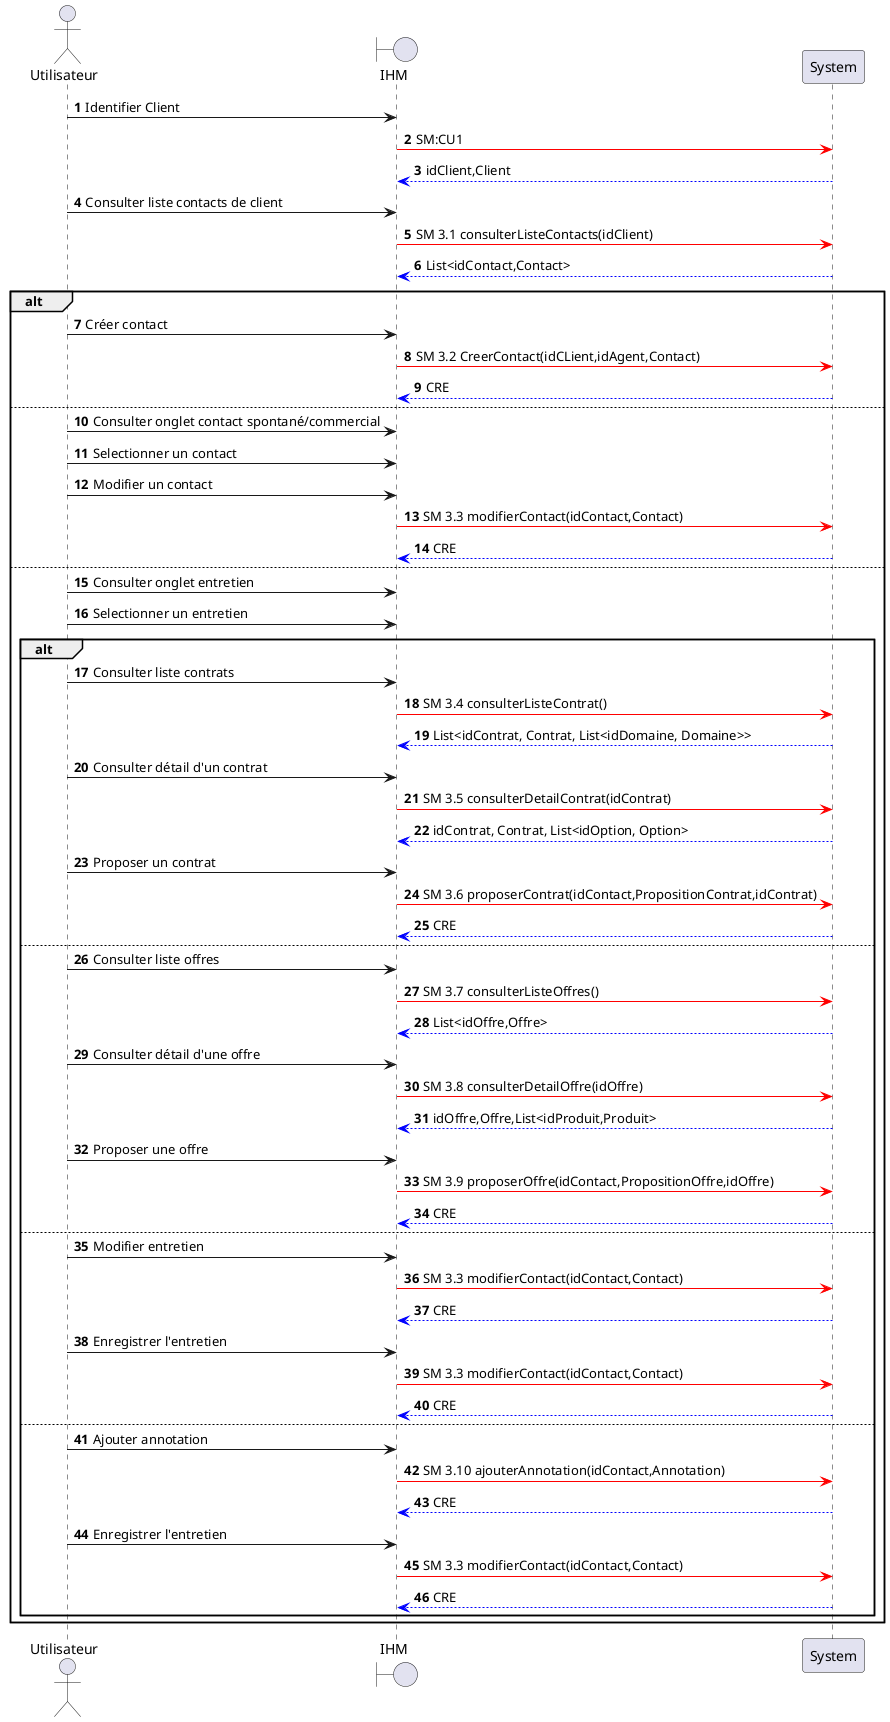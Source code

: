 @startuml
actor Utilisateur as U
boundary IHM as I
participant System as S

autonumber
U->I: Identifier Client
I-[#red]>S: SM:CU1
S-[#0000FF]->I: idClient,Client

U->I: Consulter liste contacts de client
I-[#red]>S: SM 3.1 consulterListeContacts(idClient)
S-[#0000FF]->I: List<idContact,Contact>

alt
    U->I: Créer contact
    I-[#red]>S: SM 3.2 CreerContact(idCLient,idAgent,Contact)
    S-[#0000FF]->I: CRE
else
    U->I: Consulter onglet contact spontané/commercial
    U->I: Selectionner un contact
    U->I: Modifier un contact
    I-[#red]>S: SM 3.3 modifierContact(idContact,Contact)
    S-[#0000FF]->I: CRE
else
    U->I: Consulter onglet entretien
    U->I: Selectionner un entretien
    alt
        U->I: Consulter liste contrats
        I-[#red]>S: SM 3.4 consulterListeContrat()
        S-[#0000FF]->I: List<idContrat, Contrat, List<idDomaine, Domaine>>
        U->I: Consulter détail d'un contrat
        I-[#red]>S: SM 3.5 consulterDetailContrat(idContrat)
        S-[#0000FF]->I: idContrat, Contrat, List<idOption, Option>
        U->I: Proposer un contrat
        I-[#red]>S: SM 3.6 proposerContrat(idContact,PropositionContrat,idContrat)
        S-[#0000FF]->I: CRE
    else
        U->I: Consulter liste offres
        I-[#red]>S: SM 3.7 consulterListeOffres()
        S-[#0000FF]->I: List<idOffre,Offre>
        U->I: Consulter détail d'une offre
        I-[#red]>S: SM 3.8 consulterDetailOffre(idOffre)
        S-[#0000FF]->I: idOffre,Offre,List<idProduit,Produit>
        U->I: Proposer une offre
        I-[#red]>S: SM 3.9 proposerOffre(idContact,PropositionOffre,idOffre)
        S-[#0000FF]->I: CRE
    else
        U->I: Modifier entretien
        I-[#red]>S: SM 3.3 modifierContact(idContact,Contact)
        S-[#0000FF]->I: CRE

        U->I: Enregistrer l'entretien
        I-[#red]>S: SM 3.3 modifierContact(idContact,Contact)
        S-[#0000FF]->I: CRE
    else
        U->I: Ajouter annotation
        I-[#red]>S: SM 3.10 ajouterAnnotation(idContact,Annotation)
        S-[#0000FF]->I: CRE

        U->I: Enregistrer l'entretien
        I-[#red]>S: SM 3.3 modifierContact(idContact,Contact)
        S-[#0000FF]->I: CRE
    end


end
@enduml